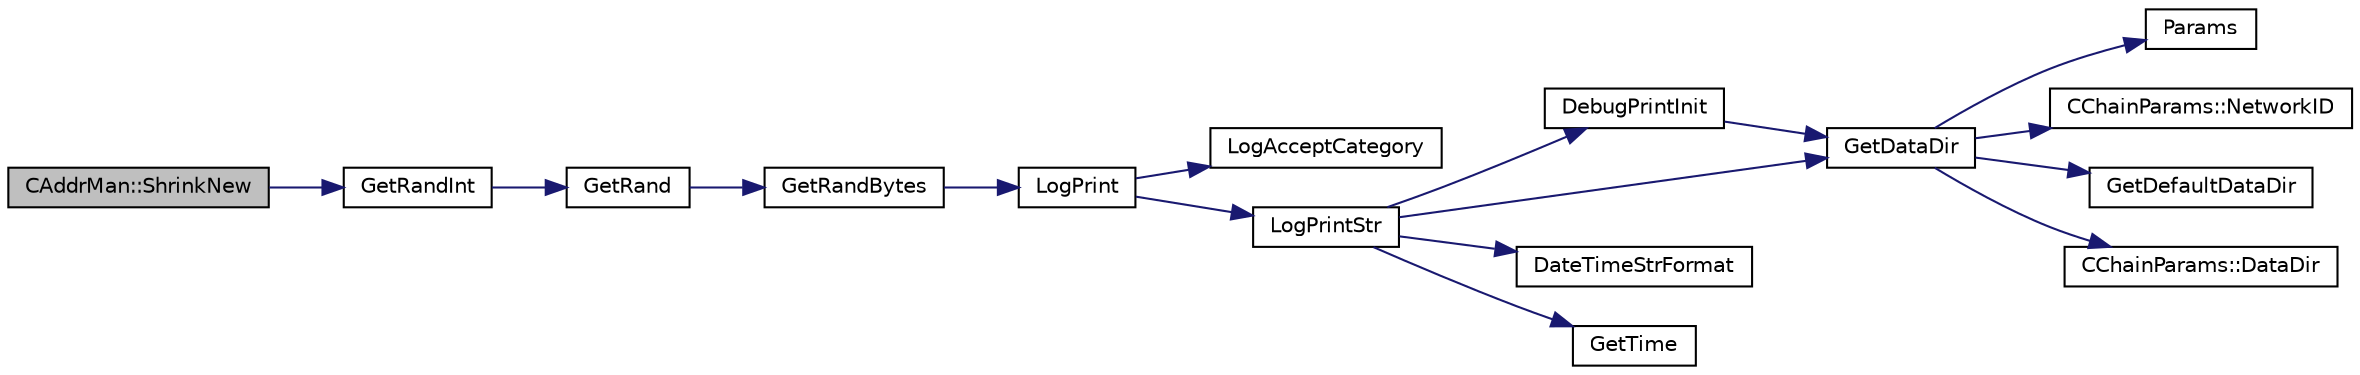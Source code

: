 digraph "CAddrMan::ShrinkNew"
{
  edge [fontname="Helvetica",fontsize="10",labelfontname="Helvetica",labelfontsize="10"];
  node [fontname="Helvetica",fontsize="10",shape=record];
  rankdir="LR";
  Node326 [label="CAddrMan::ShrinkNew",height=0.2,width=0.4,color="black", fillcolor="grey75", style="filled", fontcolor="black"];
  Node326 -> Node327 [color="midnightblue",fontsize="10",style="solid",fontname="Helvetica"];
  Node327 [label="GetRandInt",height=0.2,width=0.4,color="black", fillcolor="white", style="filled",URL="$df/d2d/util_8cpp.html#a0e44e088732172da6662db2d5e37d4b2"];
  Node327 -> Node328 [color="midnightblue",fontsize="10",style="solid",fontname="Helvetica"];
  Node328 [label="GetRand",height=0.2,width=0.4,color="black", fillcolor="white", style="filled",URL="$df/d2d/util_8cpp.html#a27d9149d522b1fa87d84e5e9ca902aef"];
  Node328 -> Node329 [color="midnightblue",fontsize="10",style="solid",fontname="Helvetica"];
  Node329 [label="GetRandBytes",height=0.2,width=0.4,color="black", fillcolor="white", style="filled",URL="$df/d2d/util_8cpp.html#acf52c2aa8213c7b15e26594a2264ed8a"];
  Node329 -> Node330 [color="midnightblue",fontsize="10",style="solid",fontname="Helvetica"];
  Node330 [label="LogPrint",height=0.2,width=0.4,color="black", fillcolor="white", style="filled",URL="$d8/d3c/util_8h.html#aab1f837a2366f424bdc996fdf6352171"];
  Node330 -> Node331 [color="midnightblue",fontsize="10",style="solid",fontname="Helvetica"];
  Node331 [label="LogAcceptCategory",height=0.2,width=0.4,color="black", fillcolor="white", style="filled",URL="$d8/d3c/util_8h.html#a343d2a13efe00125f78d25dafb0a8d98"];
  Node330 -> Node332 [color="midnightblue",fontsize="10",style="solid",fontname="Helvetica"];
  Node332 [label="LogPrintStr",height=0.2,width=0.4,color="black", fillcolor="white", style="filled",URL="$d8/d3c/util_8h.html#afd4c3002b2797c0560adddb6af3ca1da"];
  Node332 -> Node333 [color="midnightblue",fontsize="10",style="solid",fontname="Helvetica"];
  Node333 [label="DebugPrintInit",height=0.2,width=0.4,color="black", fillcolor="white", style="filled",URL="$df/d2d/util_8cpp.html#a751ff5f21d880737811136b5e0bcea12"];
  Node333 -> Node334 [color="midnightblue",fontsize="10",style="solid",fontname="Helvetica"];
  Node334 [label="GetDataDir",height=0.2,width=0.4,color="black", fillcolor="white", style="filled",URL="$df/d2d/util_8cpp.html#ab83866a054745d4b30a3948a1b44beba"];
  Node334 -> Node335 [color="midnightblue",fontsize="10",style="solid",fontname="Helvetica"];
  Node335 [label="Params",height=0.2,width=0.4,color="black", fillcolor="white", style="filled",URL="$df/dbf/chainparams_8cpp.html#ace5c5b706d71a324a417dd2db394fd4a",tooltip="Return the currently selected parameters. "];
  Node334 -> Node336 [color="midnightblue",fontsize="10",style="solid",fontname="Helvetica"];
  Node336 [label="CChainParams::NetworkID",height=0.2,width=0.4,color="black", fillcolor="white", style="filled",URL="$d1/d4f/class_c_chain_params.html#a90dc493ec0c0325c98c3ac06eb99862b"];
  Node334 -> Node337 [color="midnightblue",fontsize="10",style="solid",fontname="Helvetica"];
  Node337 [label="GetDefaultDataDir",height=0.2,width=0.4,color="black", fillcolor="white", style="filled",URL="$df/d2d/util_8cpp.html#ab272995de020a3bcbf743be630e485c6"];
  Node334 -> Node338 [color="midnightblue",fontsize="10",style="solid",fontname="Helvetica"];
  Node338 [label="CChainParams::DataDir",height=0.2,width=0.4,color="black", fillcolor="white", style="filled",URL="$d1/d4f/class_c_chain_params.html#a959488b5d8e6fe62857940b831d73a78"];
  Node332 -> Node334 [color="midnightblue",fontsize="10",style="solid",fontname="Helvetica"];
  Node332 -> Node339 [color="midnightblue",fontsize="10",style="solid",fontname="Helvetica"];
  Node339 [label="DateTimeStrFormat",height=0.2,width=0.4,color="black", fillcolor="white", style="filled",URL="$df/d2d/util_8cpp.html#a749bc6776c8ec72d7c5e4dea56aee415"];
  Node332 -> Node340 [color="midnightblue",fontsize="10",style="solid",fontname="Helvetica"];
  Node340 [label="GetTime",height=0.2,width=0.4,color="black", fillcolor="white", style="filled",URL="$df/d2d/util_8cpp.html#a46fac5fba8ba905b5f9acb364f5d8c6f"];
}
